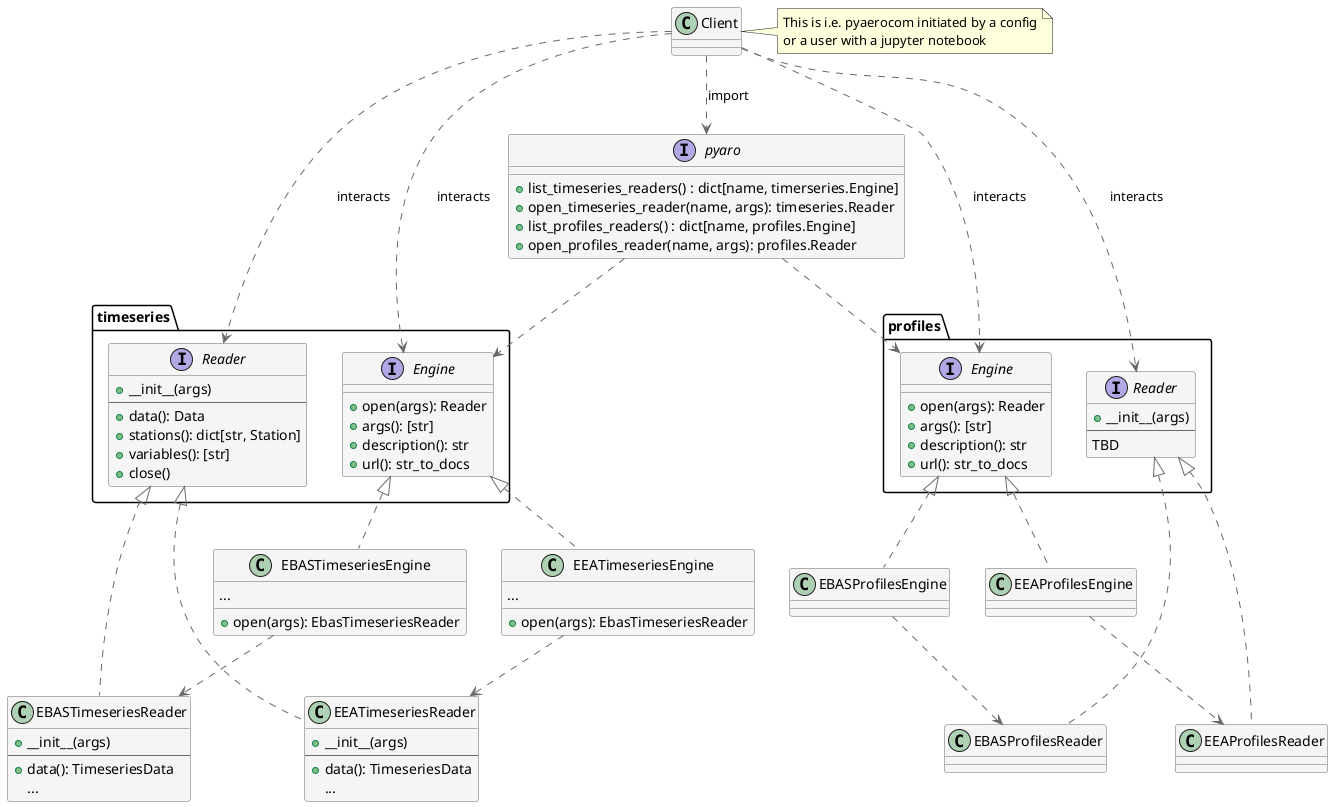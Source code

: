 @startuml

skinparam class {
  backgroundColor whitesmoke
  arrowColor dimgrey
  borderColor dimgrey
}

' Abstract Factory Patter
' Factory -> MeasurementNetwork

class Client
note right of Client
This is i.e. pyaerocom initiated by a config
or a user with a jupyter notebook
end note

interface pyaro {
  + list_timeseries_readers() : dict[name, timerseries.Engine]
  + open_timeseries_reader(name, args): timeseries.Reader
  + list_profiles_readers() : dict[name, profiles.Engine]
  + open_profiles_reader(name, args): profiles.Reader
}

interface timeseries.Engine {
  + open(args): Reader
  + args(): [str]
  + description(): str
  + url(): str_to_docs
}

class EBASTimeseriesEngine {
  + open(args): EbasTimeseriesReader
  ...
}

class EEATimeseriesEngine {
  + open(args): EbasTimeseriesReader
  ...
}

interface timeseries.Reader {
  + __init__(args)
  --
  + data(): Data
  + stations(): dict[str, Station]
  + variables(): [str]
  + close()
}

class EBASTimeseriesReader {
  + __init__(args)
  --
  + data(): TimeseriesData
  ...
}

class EEATimeseriesReader {
  + __init__(args)
  --
  + data(): TimeseriesData
  ...
}

interface profiles.Engine {
  + open(args): Reader
  + args(): [str]
  + description(): str
  + url(): str_to_docs
}

interface profiles.Reader {
  + __init__(args)
  --
  TBD
}

class EBASProfilesReader {
}

class EEAProfilesReader {
}

timeseries.Engine <|.. EBASTimeseriesEngine
timeseries.Engine <|.. EEATimeseriesEngine

timeseries.Reader <|.. EBASTimeseriesReader
timeseries.Reader <|.. EEATimeseriesReader

profiles.Engine <|.. EBASProfilesEngine
profiles.Engine <|.. EEAProfilesEngine

profiles.Reader <|.. EBASProfilesReader
profiles.Reader <|.. EEAProfilesReader


EEAProfilesEngine ..> EEAProfilesReader
EEATimeseriesEngine ..> EEATimeseriesReader

EBASProfilesEngine ..> EBASProfilesReader
EBASTimeseriesEngine ..> EBASTimeseriesReader

Client ..> pyaro: import
pyaro ..> timeseries.Engine
pyaro ..> profiles.Engine
Client ..> timeseries.Engine: interacts
Client ..> timeseries.Reader : interacts
Client ..> profiles.Engine : interacts
Client ..> profiles.Reader : interacts


@enduml
